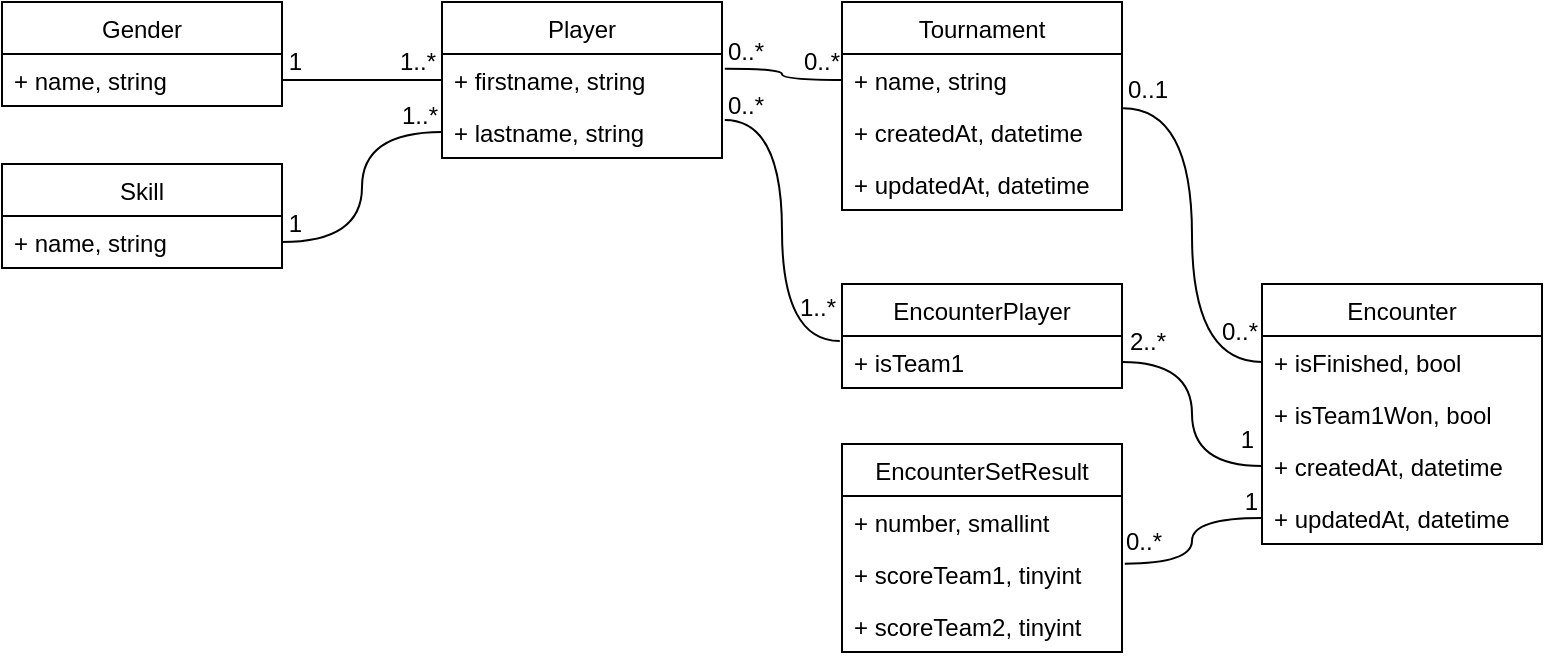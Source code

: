 <mxfile>
    <diagram id="oGp_z6QDTJdw86T1hbBg" name="Page-1">
        <mxGraphModel dx="1130" dy="531" grid="1" gridSize="10" guides="1" tooltips="1" connect="1" arrows="1" fold="1" page="1" pageScale="1" pageWidth="850" pageHeight="1100" math="0" shadow="0">
            <root>
                <mxCell id="0"/>
                <mxCell id="1" parent="0"/>
                <mxCell id="14" value="Player" style="swimlane;fontStyle=0;childLayout=stackLayout;horizontal=1;startSize=26;fillColor=none;horizontalStack=0;resizeParent=1;resizeParentMax=0;resizeLast=0;collapsible=1;marginBottom=0;" parent="1" vertex="1">
                    <mxGeometry x="261" y="29" width="140" height="78" as="geometry">
                        <mxRectangle x="100" y="150" width="70" height="30" as="alternateBounds"/>
                    </mxGeometry>
                </mxCell>
                <mxCell id="15" value="+ firstname, string" style="text;strokeColor=none;fillColor=none;align=left;verticalAlign=top;spacingLeft=4;spacingRight=4;overflow=hidden;rotatable=0;points=[[0,0.5],[1,0.5]];portConstraint=eastwest;" parent="14" vertex="1">
                    <mxGeometry y="26" width="140" height="26" as="geometry"/>
                </mxCell>
                <mxCell id="16" value="+ lastname, string" style="text;strokeColor=none;fillColor=none;align=left;verticalAlign=top;spacingLeft=4;spacingRight=4;overflow=hidden;rotatable=0;points=[[0,0.5],[1,0.5]];portConstraint=eastwest;" parent="14" vertex="1">
                    <mxGeometry y="52" width="140" height="26" as="geometry"/>
                </mxCell>
                <mxCell id="20" value="Encounter" style="swimlane;fontStyle=0;childLayout=stackLayout;horizontal=1;startSize=26;fillColor=none;horizontalStack=0;resizeParent=1;resizeParentMax=0;resizeLast=0;collapsible=1;marginBottom=0;" parent="1" vertex="1">
                    <mxGeometry x="671" y="170" width="140" height="130" as="geometry"/>
                </mxCell>
                <mxCell id="40" value="+ isFinished, bool" style="text;strokeColor=none;fillColor=none;align=left;verticalAlign=top;spacingLeft=4;spacingRight=4;overflow=hidden;rotatable=0;points=[[0,0.5],[1,0.5]];portConstraint=eastwest;" parent="20" vertex="1">
                    <mxGeometry y="26" width="140" height="26" as="geometry"/>
                </mxCell>
                <mxCell id="84" value="+ isTeam1Won, bool" style="text;strokeColor=none;fillColor=none;align=left;verticalAlign=top;spacingLeft=4;spacingRight=4;overflow=hidden;rotatable=0;points=[[0,0.5],[1,0.5]];portConstraint=eastwest;" parent="20" vertex="1">
                    <mxGeometry y="52" width="140" height="26" as="geometry"/>
                </mxCell>
                <mxCell id="30" value="+ createdAt, datetime" style="text;strokeColor=none;fillColor=none;align=left;verticalAlign=top;spacingLeft=4;spacingRight=4;overflow=hidden;rotatable=0;points=[[0,0.5],[1,0.5]];portConstraint=eastwest;" parent="20" vertex="1">
                    <mxGeometry y="78" width="140" height="26" as="geometry"/>
                </mxCell>
                <mxCell id="31" value="+ updatedAt, datetime" style="text;strokeColor=none;fillColor=none;align=left;verticalAlign=top;spacingLeft=4;spacingRight=4;overflow=hidden;rotatable=0;points=[[0,0.5],[1,0.5]];portConstraint=eastwest;" parent="20" vertex="1">
                    <mxGeometry y="104" width="140" height="26" as="geometry"/>
                </mxCell>
                <mxCell id="24" value="EncounterSetResult" style="swimlane;fontStyle=0;childLayout=stackLayout;horizontal=1;startSize=26;fillColor=none;horizontalStack=0;resizeParent=1;resizeParentMax=0;resizeLast=0;collapsible=1;marginBottom=0;" parent="1" vertex="1">
                    <mxGeometry x="461" y="250" width="140" height="104" as="geometry"/>
                </mxCell>
                <mxCell id="25" value="+ number, smallint" style="text;strokeColor=none;fillColor=none;align=left;verticalAlign=top;spacingLeft=4;spacingRight=4;overflow=hidden;rotatable=0;points=[[0,0.5],[1,0.5]];portConstraint=eastwest;" parent="24" vertex="1">
                    <mxGeometry y="26" width="140" height="26" as="geometry"/>
                </mxCell>
                <mxCell id="26" value="+ scoreTeam1, tinyint" style="text;strokeColor=none;fillColor=none;align=left;verticalAlign=top;spacingLeft=4;spacingRight=4;overflow=hidden;rotatable=0;points=[[0,0.5],[1,0.5]];portConstraint=eastwest;" parent="24" vertex="1">
                    <mxGeometry y="52" width="140" height="26" as="geometry"/>
                </mxCell>
                <mxCell id="27" value="+ scoreTeam2, tinyint" style="text;strokeColor=none;fillColor=none;align=left;verticalAlign=top;spacingLeft=4;spacingRight=4;overflow=hidden;rotatable=0;points=[[0,0.5],[1,0.5]];portConstraint=eastwest;" parent="24" vertex="1">
                    <mxGeometry y="78" width="140" height="26" as="geometry"/>
                </mxCell>
                <mxCell id="32" value="Tournament" style="swimlane;fontStyle=0;childLayout=stackLayout;horizontal=1;startSize=26;fillColor=none;horizontalStack=0;resizeParent=1;resizeParentMax=0;resizeLast=0;collapsible=1;marginBottom=0;" parent="1" vertex="1">
                    <mxGeometry x="461" y="29" width="140" height="104" as="geometry"/>
                </mxCell>
                <mxCell id="33" value="+ name, string" style="text;strokeColor=none;fillColor=none;align=left;verticalAlign=top;spacingLeft=4;spacingRight=4;overflow=hidden;rotatable=0;points=[[0,0.5],[1,0.5]];portConstraint=eastwest;" parent="32" vertex="1">
                    <mxGeometry y="26" width="140" height="26" as="geometry"/>
                </mxCell>
                <mxCell id="35" value="+ createdAt, datetime" style="text;strokeColor=none;fillColor=none;align=left;verticalAlign=top;spacingLeft=4;spacingRight=4;overflow=hidden;rotatable=0;points=[[0,0.5],[1,0.5]];portConstraint=eastwest;" parent="32" vertex="1">
                    <mxGeometry y="52" width="140" height="26" as="geometry"/>
                </mxCell>
                <mxCell id="38" value="+ updatedAt, datetime" style="text;strokeColor=none;fillColor=none;align=left;verticalAlign=top;spacingLeft=4;spacingRight=4;overflow=hidden;rotatable=0;points=[[0,0.5],[1,0.5]];portConstraint=eastwest;" parent="32" vertex="1">
                    <mxGeometry y="78" width="140" height="26" as="geometry"/>
                </mxCell>
                <mxCell id="43" value="EncounterPlayer" style="swimlane;fontStyle=0;childLayout=stackLayout;horizontal=1;startSize=26;fillColor=none;horizontalStack=0;resizeParent=1;resizeParentMax=0;resizeLast=0;collapsible=1;marginBottom=0;" parent="1" vertex="1">
                    <mxGeometry x="461" y="170" width="140" height="52" as="geometry"/>
                </mxCell>
                <mxCell id="44" value="+ isTeam1" style="text;strokeColor=none;fillColor=none;align=left;verticalAlign=top;spacingLeft=4;spacingRight=4;overflow=hidden;rotatable=0;points=[[0,0.5],[1,0.5]];portConstraint=eastwest;" parent="43" vertex="1">
                    <mxGeometry y="26" width="140" height="26" as="geometry"/>
                </mxCell>
                <mxCell id="61" value="" style="endArrow=none;html=1;rounded=0;align=center;verticalAlign=top;endFill=0;labelBackgroundColor=none;exitX=0;exitY=0.5;exitDx=0;exitDy=0;edgeStyle=orthogonalEdgeStyle;curved=1;" parent="1" source="16" target="86" edge="1">
                    <mxGeometry relative="1" as="geometry">
                        <mxPoint x="331" y="10.0" as="sourcePoint"/>
                        <mxPoint x="211.6" y="197.36" as="targetPoint"/>
                    </mxGeometry>
                </mxCell>
                <mxCell id="62" value="1..*" style="resizable=0;html=1;align=left;verticalAlign=top;labelBackgroundColor=none;" parent="61" connectable="0" vertex="1">
                    <mxGeometry x="-1" relative="1" as="geometry">
                        <mxPoint x="-22" y="-22" as="offset"/>
                    </mxGeometry>
                </mxCell>
                <mxCell id="63" value="1" style="resizable=0;html=1;align=right;verticalAlign=top;labelBackgroundColor=none;" parent="61" connectable="0" vertex="1">
                    <mxGeometry x="1" relative="1" as="geometry">
                        <mxPoint x="10" y="-23" as="offset"/>
                    </mxGeometry>
                </mxCell>
                <mxCell id="64" value="" style="endArrow=none;html=1;rounded=0;align=center;verticalAlign=top;endFill=0;labelBackgroundColor=none;exitX=0;exitY=0.5;exitDx=0;exitDy=0;edgeStyle=orthogonalEdgeStyle;curved=1;" parent="1" source="15" target="89" edge="1">
                    <mxGeometry relative="1" as="geometry">
                        <mxPoint x="361.84" y="54.586" as="sourcePoint"/>
                        <mxPoint x="213.2" y="95.7" as="targetPoint"/>
                    </mxGeometry>
                </mxCell>
                <mxCell id="65" value="1..*" style="resizable=0;html=1;align=left;verticalAlign=top;labelBackgroundColor=none;" parent="64" connectable="0" vertex="1">
                    <mxGeometry x="-1" relative="1" as="geometry">
                        <mxPoint x="-23" y="-23" as="offset"/>
                    </mxGeometry>
                </mxCell>
                <mxCell id="66" value="1" style="resizable=0;html=1;align=right;verticalAlign=top;labelBackgroundColor=none;" parent="64" connectable="0" vertex="1">
                    <mxGeometry x="1" relative="1" as="geometry">
                        <mxPoint x="10" y="-23" as="offset"/>
                    </mxGeometry>
                </mxCell>
                <mxCell id="67" value="" style="endArrow=none;html=1;rounded=0;align=center;verticalAlign=top;endFill=0;labelBackgroundColor=none;exitX=1.01;exitY=0.282;exitDx=0;exitDy=0;exitPerimeter=0;entryX=0;entryY=0.5;entryDx=0;entryDy=0;edgeStyle=orthogonalEdgeStyle;curved=1;" parent="1" source="15" target="33" edge="1">
                    <mxGeometry relative="1" as="geometry">
                        <mxPoint x="431" y="69.5" as="sourcePoint"/>
                        <mxPoint x="501" y="69" as="targetPoint"/>
                    </mxGeometry>
                </mxCell>
                <mxCell id="68" value="0..*" style="resizable=0;html=1;align=left;verticalAlign=top;labelBackgroundColor=none;" parent="67" connectable="0" vertex="1">
                    <mxGeometry x="-1" relative="1" as="geometry">
                        <mxPoint y="-22" as="offset"/>
                    </mxGeometry>
                </mxCell>
                <mxCell id="69" value="0..*" style="resizable=0;html=1;align=right;verticalAlign=top;labelBackgroundColor=none;" parent="67" connectable="0" vertex="1">
                    <mxGeometry x="1" relative="1" as="geometry">
                        <mxPoint x="-1" y="-23" as="offset"/>
                    </mxGeometry>
                </mxCell>
                <mxCell id="70" value="" style="endArrow=none;html=1;rounded=0;align=center;verticalAlign=top;endFill=0;labelBackgroundColor=none;exitX=1.01;exitY=0.269;exitDx=0;exitDy=0;exitPerimeter=0;entryX=-0.008;entryY=0.096;entryDx=0;entryDy=0;entryPerimeter=0;edgeStyle=orthogonalEdgeStyle;curved=1;" parent="1" source="16" target="44" edge="1">
                    <mxGeometry relative="1" as="geometry">
                        <mxPoint x="354.0" y="129.846" as="sourcePoint"/>
                        <mxPoint x="161" y="234.164" as="targetPoint"/>
                    </mxGeometry>
                </mxCell>
                <mxCell id="71" value="0..*" style="resizable=0;html=1;align=left;verticalAlign=top;labelBackgroundColor=none;" parent="70" connectable="0" vertex="1">
                    <mxGeometry x="-1" relative="1" as="geometry">
                        <mxPoint y="-21" as="offset"/>
                    </mxGeometry>
                </mxCell>
                <mxCell id="72" value="1..*" style="resizable=0;html=1;align=right;verticalAlign=top;labelBackgroundColor=none;" parent="70" connectable="0" vertex="1">
                    <mxGeometry x="1" relative="1" as="geometry">
                        <mxPoint x="-1" y="-30" as="offset"/>
                    </mxGeometry>
                </mxCell>
                <mxCell id="74" value="" style="endArrow=none;html=1;rounded=0;align=center;verticalAlign=top;endFill=0;labelBackgroundColor=none;exitX=1;exitY=0.5;exitDx=0;exitDy=0;entryX=0;entryY=0.5;entryDx=0;entryDy=0;edgeStyle=orthogonalEdgeStyle;curved=1;" parent="1" source="44" target="30" edge="1">
                    <mxGeometry relative="1" as="geometry">
                        <mxPoint x="511" y="272" as="sourcePoint"/>
                        <mxPoint x="431" y="237.5" as="targetPoint"/>
                    </mxGeometry>
                </mxCell>
                <mxCell id="75" value="2..*" style="resizable=0;html=1;align=left;verticalAlign=top;labelBackgroundColor=none;" parent="74" connectable="0" vertex="1">
                    <mxGeometry x="-1" relative="1" as="geometry">
                        <mxPoint x="2" y="-24" as="offset"/>
                    </mxGeometry>
                </mxCell>
                <mxCell id="76" value="1" style="resizable=0;html=1;align=right;verticalAlign=top;labelBackgroundColor=none;" parent="74" connectable="0" vertex="1">
                    <mxGeometry x="1" relative="1" as="geometry">
                        <mxPoint x="-4" y="-27" as="offset"/>
                    </mxGeometry>
                </mxCell>
                <mxCell id="77" value="" style="endArrow=none;html=1;rounded=0;align=center;verticalAlign=top;endFill=0;labelBackgroundColor=none;entryX=0;entryY=0.5;entryDx=0;entryDy=0;exitX=1.01;exitY=0.301;exitDx=0;exitDy=0;exitPerimeter=0;edgeStyle=orthogonalEdgeStyle;curved=1;" parent="1" source="26" target="31" edge="1">
                    <mxGeometry relative="1" as="geometry">
                        <mxPoint x="501" y="360" as="sourcePoint"/>
                        <mxPoint x="719.6" y="395.01" as="targetPoint"/>
                    </mxGeometry>
                </mxCell>
                <mxCell id="78" value="0..*" style="resizable=0;html=1;align=left;verticalAlign=top;labelBackgroundColor=none;" parent="77" connectable="0" vertex="1">
                    <mxGeometry x="-1" relative="1" as="geometry">
                        <mxPoint x="-1" y="-25" as="offset"/>
                    </mxGeometry>
                </mxCell>
                <mxCell id="79" value="1" style="resizable=0;html=1;align=right;verticalAlign=top;labelBackgroundColor=none;" parent="77" connectable="0" vertex="1">
                    <mxGeometry x="1" relative="1" as="geometry">
                        <mxPoint x="-2" y="-22" as="offset"/>
                    </mxGeometry>
                </mxCell>
                <mxCell id="81" value="" style="endArrow=none;html=1;rounded=0;align=center;verticalAlign=top;endFill=0;labelBackgroundColor=none;exitX=1.004;exitY=0.045;exitDx=0;exitDy=0;exitPerimeter=0;entryX=0;entryY=0.5;entryDx=0;entryDy=0;edgeStyle=orthogonalEdgeStyle;curved=1;" parent="1" source="35" target="40" edge="1">
                    <mxGeometry relative="1" as="geometry">
                        <mxPoint x="151.0" y="272.004" as="sourcePoint"/>
                        <mxPoint x="309.6" y="353.01" as="targetPoint"/>
                    </mxGeometry>
                </mxCell>
                <mxCell id="82" value="0..1" style="resizable=0;html=1;align=left;verticalAlign=top;labelBackgroundColor=none;" parent="81" connectable="0" vertex="1">
                    <mxGeometry x="-1" relative="1" as="geometry">
                        <mxPoint y="-23" as="offset"/>
                    </mxGeometry>
                </mxCell>
                <mxCell id="83" value="0..*" style="resizable=0;html=1;align=right;verticalAlign=top;labelBackgroundColor=none;" parent="81" connectable="0" vertex="1">
                    <mxGeometry x="1" relative="1" as="geometry">
                        <mxPoint x="-1" y="-29" as="offset"/>
                    </mxGeometry>
                </mxCell>
                <mxCell id="85" value="Skill" style="swimlane;fontStyle=0;childLayout=stackLayout;horizontal=1;startSize=26;fillColor=none;horizontalStack=0;resizeParent=1;resizeParentMax=0;resizeLast=0;collapsible=1;marginBottom=0;" vertex="1" parent="1">
                    <mxGeometry x="41" y="110" width="140" height="52" as="geometry">
                        <mxRectangle x="100" y="150" width="70" height="30" as="alternateBounds"/>
                    </mxGeometry>
                </mxCell>
                <mxCell id="86" value="+ name, string" style="text;strokeColor=none;fillColor=none;align=left;verticalAlign=top;spacingLeft=4;spacingRight=4;overflow=hidden;rotatable=0;points=[[0,0.5],[1,0.5]];portConstraint=eastwest;" vertex="1" parent="85">
                    <mxGeometry y="26" width="140" height="26" as="geometry"/>
                </mxCell>
                <mxCell id="88" value="Gender" style="swimlane;fontStyle=0;childLayout=stackLayout;horizontal=1;startSize=26;fillColor=none;horizontalStack=0;resizeParent=1;resizeParentMax=0;resizeLast=0;collapsible=1;marginBottom=0;" vertex="1" parent="1">
                    <mxGeometry x="41" y="29" width="140" height="52" as="geometry">
                        <mxRectangle x="100" y="150" width="70" height="30" as="alternateBounds"/>
                    </mxGeometry>
                </mxCell>
                <mxCell id="89" value="+ name, string" style="text;strokeColor=none;fillColor=none;align=left;verticalAlign=top;spacingLeft=4;spacingRight=4;overflow=hidden;rotatable=0;points=[[0,0.5],[1,0.5]];portConstraint=eastwest;" vertex="1" parent="88">
                    <mxGeometry y="26" width="140" height="26" as="geometry"/>
                </mxCell>
            </root>
        </mxGraphModel>
    </diagram>
</mxfile>